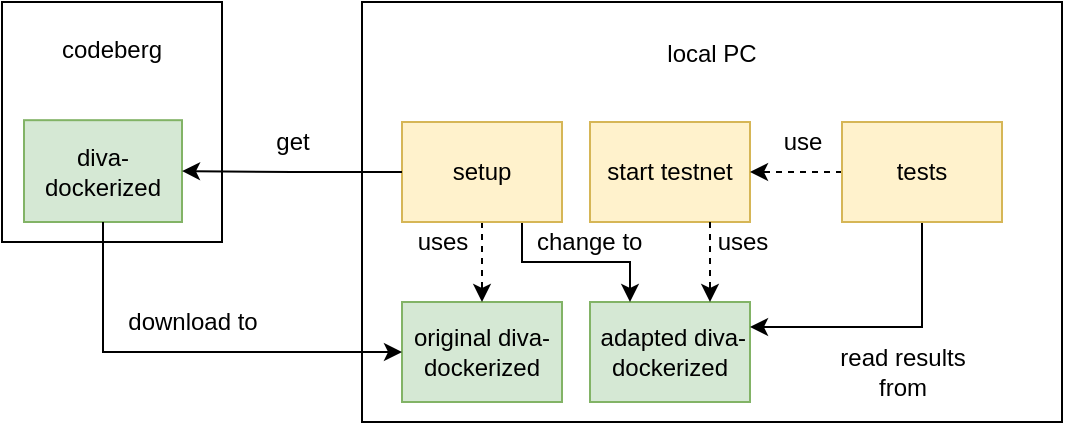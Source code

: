 <mxfile version="14.5.1" type="device"><diagram id="3F3XWu-fcGcMDtiveNf3" name="Page-1"><mxGraphModel dx="1088" dy="968" grid="1" gridSize="10" guides="1" tooltips="1" connect="1" arrows="1" fold="1" page="1" pageScale="1" pageWidth="827" pageHeight="1169" math="0" shadow="0"><root><mxCell id="0"/><mxCell id="1" parent="0"/><mxCell id="0ZPnr4Dzi4_RXQRVKG0s-4" value="get" style="text;html=1;align=center;verticalAlign=middle;resizable=0;points=[];autosize=1;" vertex="1" parent="1"><mxGeometry x="180" y="170" width="30" height="20" as="geometry"/></mxCell><mxCell id="0ZPnr4Dzi4_RXQRVKG0s-45" value="" style="group" vertex="1" connectable="0" parent="1"><mxGeometry x="230" y="110" width="350" height="210" as="geometry"/></mxCell><mxCell id="0ZPnr4Dzi4_RXQRVKG0s-7" value="local PC&lt;br&gt;&lt;br&gt;&lt;br&gt;&lt;br&gt;&lt;br&gt;&lt;br&gt;&lt;br&gt;&lt;br&gt;&lt;br&gt;&lt;br&gt;&lt;br&gt;&lt;br&gt;" style="rounded=0;whiteSpace=wrap;html=1;" vertex="1" parent="0ZPnr4Dzi4_RXQRVKG0s-45"><mxGeometry width="350" height="210" as="geometry"/></mxCell><mxCell id="0ZPnr4Dzi4_RXQRVKG0s-2" value="original diva-dockerized" style="rounded=0;whiteSpace=wrap;html=1;fillColor=#d5e8d4;strokeColor=#82b366;" vertex="1" parent="0ZPnr4Dzi4_RXQRVKG0s-45"><mxGeometry x="20" y="150" width="80" height="50" as="geometry"/></mxCell><mxCell id="0ZPnr4Dzi4_RXQRVKG0s-8" value="&amp;nbsp;adapted diva-dockerized" style="rounded=0;whiteSpace=wrap;html=1;fillColor=#d5e8d4;strokeColor=#82b366;" vertex="1" parent="0ZPnr4Dzi4_RXQRVKG0s-45"><mxGeometry x="114" y="150" width="80" height="50" as="geometry"/></mxCell><mxCell id="0ZPnr4Dzi4_RXQRVKG0s-11" style="edgeStyle=orthogonalEdgeStyle;rounded=0;orthogonalLoop=1;jettySize=auto;html=1;exitX=0.75;exitY=1;exitDx=0;exitDy=0;entryX=0.25;entryY=0;entryDx=0;entryDy=0;" edge="1" parent="0ZPnr4Dzi4_RXQRVKG0s-45" source="0ZPnr4Dzi4_RXQRVKG0s-9" target="0ZPnr4Dzi4_RXQRVKG0s-8"><mxGeometry relative="1" as="geometry"/></mxCell><mxCell id="0ZPnr4Dzi4_RXQRVKG0s-19" style="edgeStyle=orthogonalEdgeStyle;rounded=0;orthogonalLoop=1;jettySize=auto;html=1;exitX=0.5;exitY=1;exitDx=0;exitDy=0;entryX=0.5;entryY=0;entryDx=0;entryDy=0;dashed=1;" edge="1" parent="0ZPnr4Dzi4_RXQRVKG0s-45" source="0ZPnr4Dzi4_RXQRVKG0s-9" target="0ZPnr4Dzi4_RXQRVKG0s-2"><mxGeometry relative="1" as="geometry"/></mxCell><mxCell id="0ZPnr4Dzi4_RXQRVKG0s-9" value="setup" style="rounded=0;whiteSpace=wrap;html=1;fillColor=#fff2cc;strokeColor=#d6b656;" vertex="1" parent="0ZPnr4Dzi4_RXQRVKG0s-45"><mxGeometry x="20" y="60" width="80" height="50" as="geometry"/></mxCell><mxCell id="0ZPnr4Dzi4_RXQRVKG0s-14" value="start testnet" style="rounded=0;whiteSpace=wrap;html=1;fillColor=#fff2cc;strokeColor=#d6b656;" vertex="1" parent="0ZPnr4Dzi4_RXQRVKG0s-45"><mxGeometry x="114" y="60" width="80" height="50" as="geometry"/></mxCell><mxCell id="0ZPnr4Dzi4_RXQRVKG0s-25" style="edgeStyle=orthogonalEdgeStyle;rounded=0;orthogonalLoop=1;jettySize=auto;html=1;exitX=0;exitY=0.5;exitDx=0;exitDy=0;entryX=1;entryY=0.5;entryDx=0;entryDy=0;dashed=1;" edge="1" parent="0ZPnr4Dzi4_RXQRVKG0s-45" source="0ZPnr4Dzi4_RXQRVKG0s-16" target="0ZPnr4Dzi4_RXQRVKG0s-14"><mxGeometry relative="1" as="geometry"/></mxCell><mxCell id="0ZPnr4Dzi4_RXQRVKG0s-27" style="edgeStyle=orthogonalEdgeStyle;rounded=0;orthogonalLoop=1;jettySize=auto;html=1;exitX=0.5;exitY=1;exitDx=0;exitDy=0;entryX=1;entryY=0.25;entryDx=0;entryDy=0;" edge="1" parent="0ZPnr4Dzi4_RXQRVKG0s-45" source="0ZPnr4Dzi4_RXQRVKG0s-16" target="0ZPnr4Dzi4_RXQRVKG0s-8"><mxGeometry relative="1" as="geometry"/></mxCell><mxCell id="0ZPnr4Dzi4_RXQRVKG0s-16" value="tests" style="rounded=0;whiteSpace=wrap;html=1;fillColor=#fff2cc;strokeColor=#d6b656;" vertex="1" parent="0ZPnr4Dzi4_RXQRVKG0s-45"><mxGeometry x="240" y="60" width="80" height="50" as="geometry"/></mxCell><mxCell id="0ZPnr4Dzi4_RXQRVKG0s-20" value="uses" style="text;html=1;align=center;verticalAlign=middle;resizable=0;points=[];autosize=1;" vertex="1" parent="0ZPnr4Dzi4_RXQRVKG0s-45"><mxGeometry x="20" y="110" width="40" height="20" as="geometry"/></mxCell><mxCell id="0ZPnr4Dzi4_RXQRVKG0s-22" value="change to&amp;nbsp;" style="text;html=1;align=center;verticalAlign=middle;resizable=0;points=[];autosize=1;" vertex="1" parent="0ZPnr4Dzi4_RXQRVKG0s-45"><mxGeometry x="80" y="110" width="70" height="20" as="geometry"/></mxCell><mxCell id="0ZPnr4Dzi4_RXQRVKG0s-23" style="edgeStyle=orthogonalEdgeStyle;rounded=0;orthogonalLoop=1;jettySize=auto;html=1;exitX=0.75;exitY=1;exitDx=0;exitDy=0;entryX=0.75;entryY=0;entryDx=0;entryDy=0;dashed=1;" edge="1" parent="0ZPnr4Dzi4_RXQRVKG0s-45" source="0ZPnr4Dzi4_RXQRVKG0s-14" target="0ZPnr4Dzi4_RXQRVKG0s-8"><mxGeometry relative="1" as="geometry"><mxPoint x="70" y="120" as="sourcePoint"/><mxPoint x="70" y="160" as="targetPoint"/></mxGeometry></mxCell><mxCell id="0ZPnr4Dzi4_RXQRVKG0s-24" value="uses" style="text;html=1;align=center;verticalAlign=middle;resizable=0;points=[];autosize=1;" vertex="1" parent="0ZPnr4Dzi4_RXQRVKG0s-45"><mxGeometry x="170" y="110" width="40" height="20" as="geometry"/></mxCell><mxCell id="0ZPnr4Dzi4_RXQRVKG0s-26" value="use" style="text;html=1;align=center;verticalAlign=middle;resizable=0;points=[];autosize=1;rotation=0;" vertex="1" parent="0ZPnr4Dzi4_RXQRVKG0s-45"><mxGeometry x="205" y="60" width="30" height="20" as="geometry"/></mxCell><mxCell id="0ZPnr4Dzi4_RXQRVKG0s-28" value="read results &lt;br&gt;from" style="text;html=1;align=center;verticalAlign=middle;resizable=0;points=[];autosize=1;rotation=0;" vertex="1" parent="0ZPnr4Dzi4_RXQRVKG0s-45"><mxGeometry x="230" y="170" width="80" height="30" as="geometry"/></mxCell><mxCell id="0ZPnr4Dzi4_RXQRVKG0s-46" value="" style="group" vertex="1" connectable="0" parent="1"><mxGeometry x="50" y="110" width="110" height="130" as="geometry"/></mxCell><mxCell id="0ZPnr4Dzi4_RXQRVKG0s-6" value="codeberg&lt;br&gt;&lt;br&gt;&lt;br&gt;&lt;br&gt;&lt;br&gt;&lt;br&gt;" style="rounded=0;whiteSpace=wrap;html=1;" vertex="1" parent="0ZPnr4Dzi4_RXQRVKG0s-46"><mxGeometry width="110.0" height="120" as="geometry"/></mxCell><mxCell id="0ZPnr4Dzi4_RXQRVKG0s-1" value="diva-dockerized" style="rounded=0;whiteSpace=wrap;html=1;fillColor=#d5e8d4;strokeColor=#82b366;" vertex="1" parent="0ZPnr4Dzi4_RXQRVKG0s-46"><mxGeometry x="11" y="59.09" width="79" height="50.91" as="geometry"/></mxCell><mxCell id="0ZPnr4Dzi4_RXQRVKG0s-47" style="edgeStyle=orthogonalEdgeStyle;rounded=0;orthogonalLoop=1;jettySize=auto;html=1;exitX=0;exitY=0.5;exitDx=0;exitDy=0;entryX=1;entryY=0.5;entryDx=0;entryDy=0;" edge="1" parent="1" source="0ZPnr4Dzi4_RXQRVKG0s-9" target="0ZPnr4Dzi4_RXQRVKG0s-1"><mxGeometry relative="1" as="geometry"/></mxCell><mxCell id="0ZPnr4Dzi4_RXQRVKG0s-48" style="edgeStyle=orthogonalEdgeStyle;rounded=0;orthogonalLoop=1;jettySize=auto;html=1;exitX=0.5;exitY=1;exitDx=0;exitDy=0;entryX=0;entryY=0.5;entryDx=0;entryDy=0;" edge="1" parent="1" source="0ZPnr4Dzi4_RXQRVKG0s-1" target="0ZPnr4Dzi4_RXQRVKG0s-2"><mxGeometry relative="1" as="geometry"/></mxCell><mxCell id="0ZPnr4Dzi4_RXQRVKG0s-49" value="download to" style="text;html=1;align=center;verticalAlign=middle;resizable=0;points=[];autosize=1;" vertex="1" parent="1"><mxGeometry x="105" y="260" width="80" height="20" as="geometry"/></mxCell></root></mxGraphModel></diagram></mxfile>